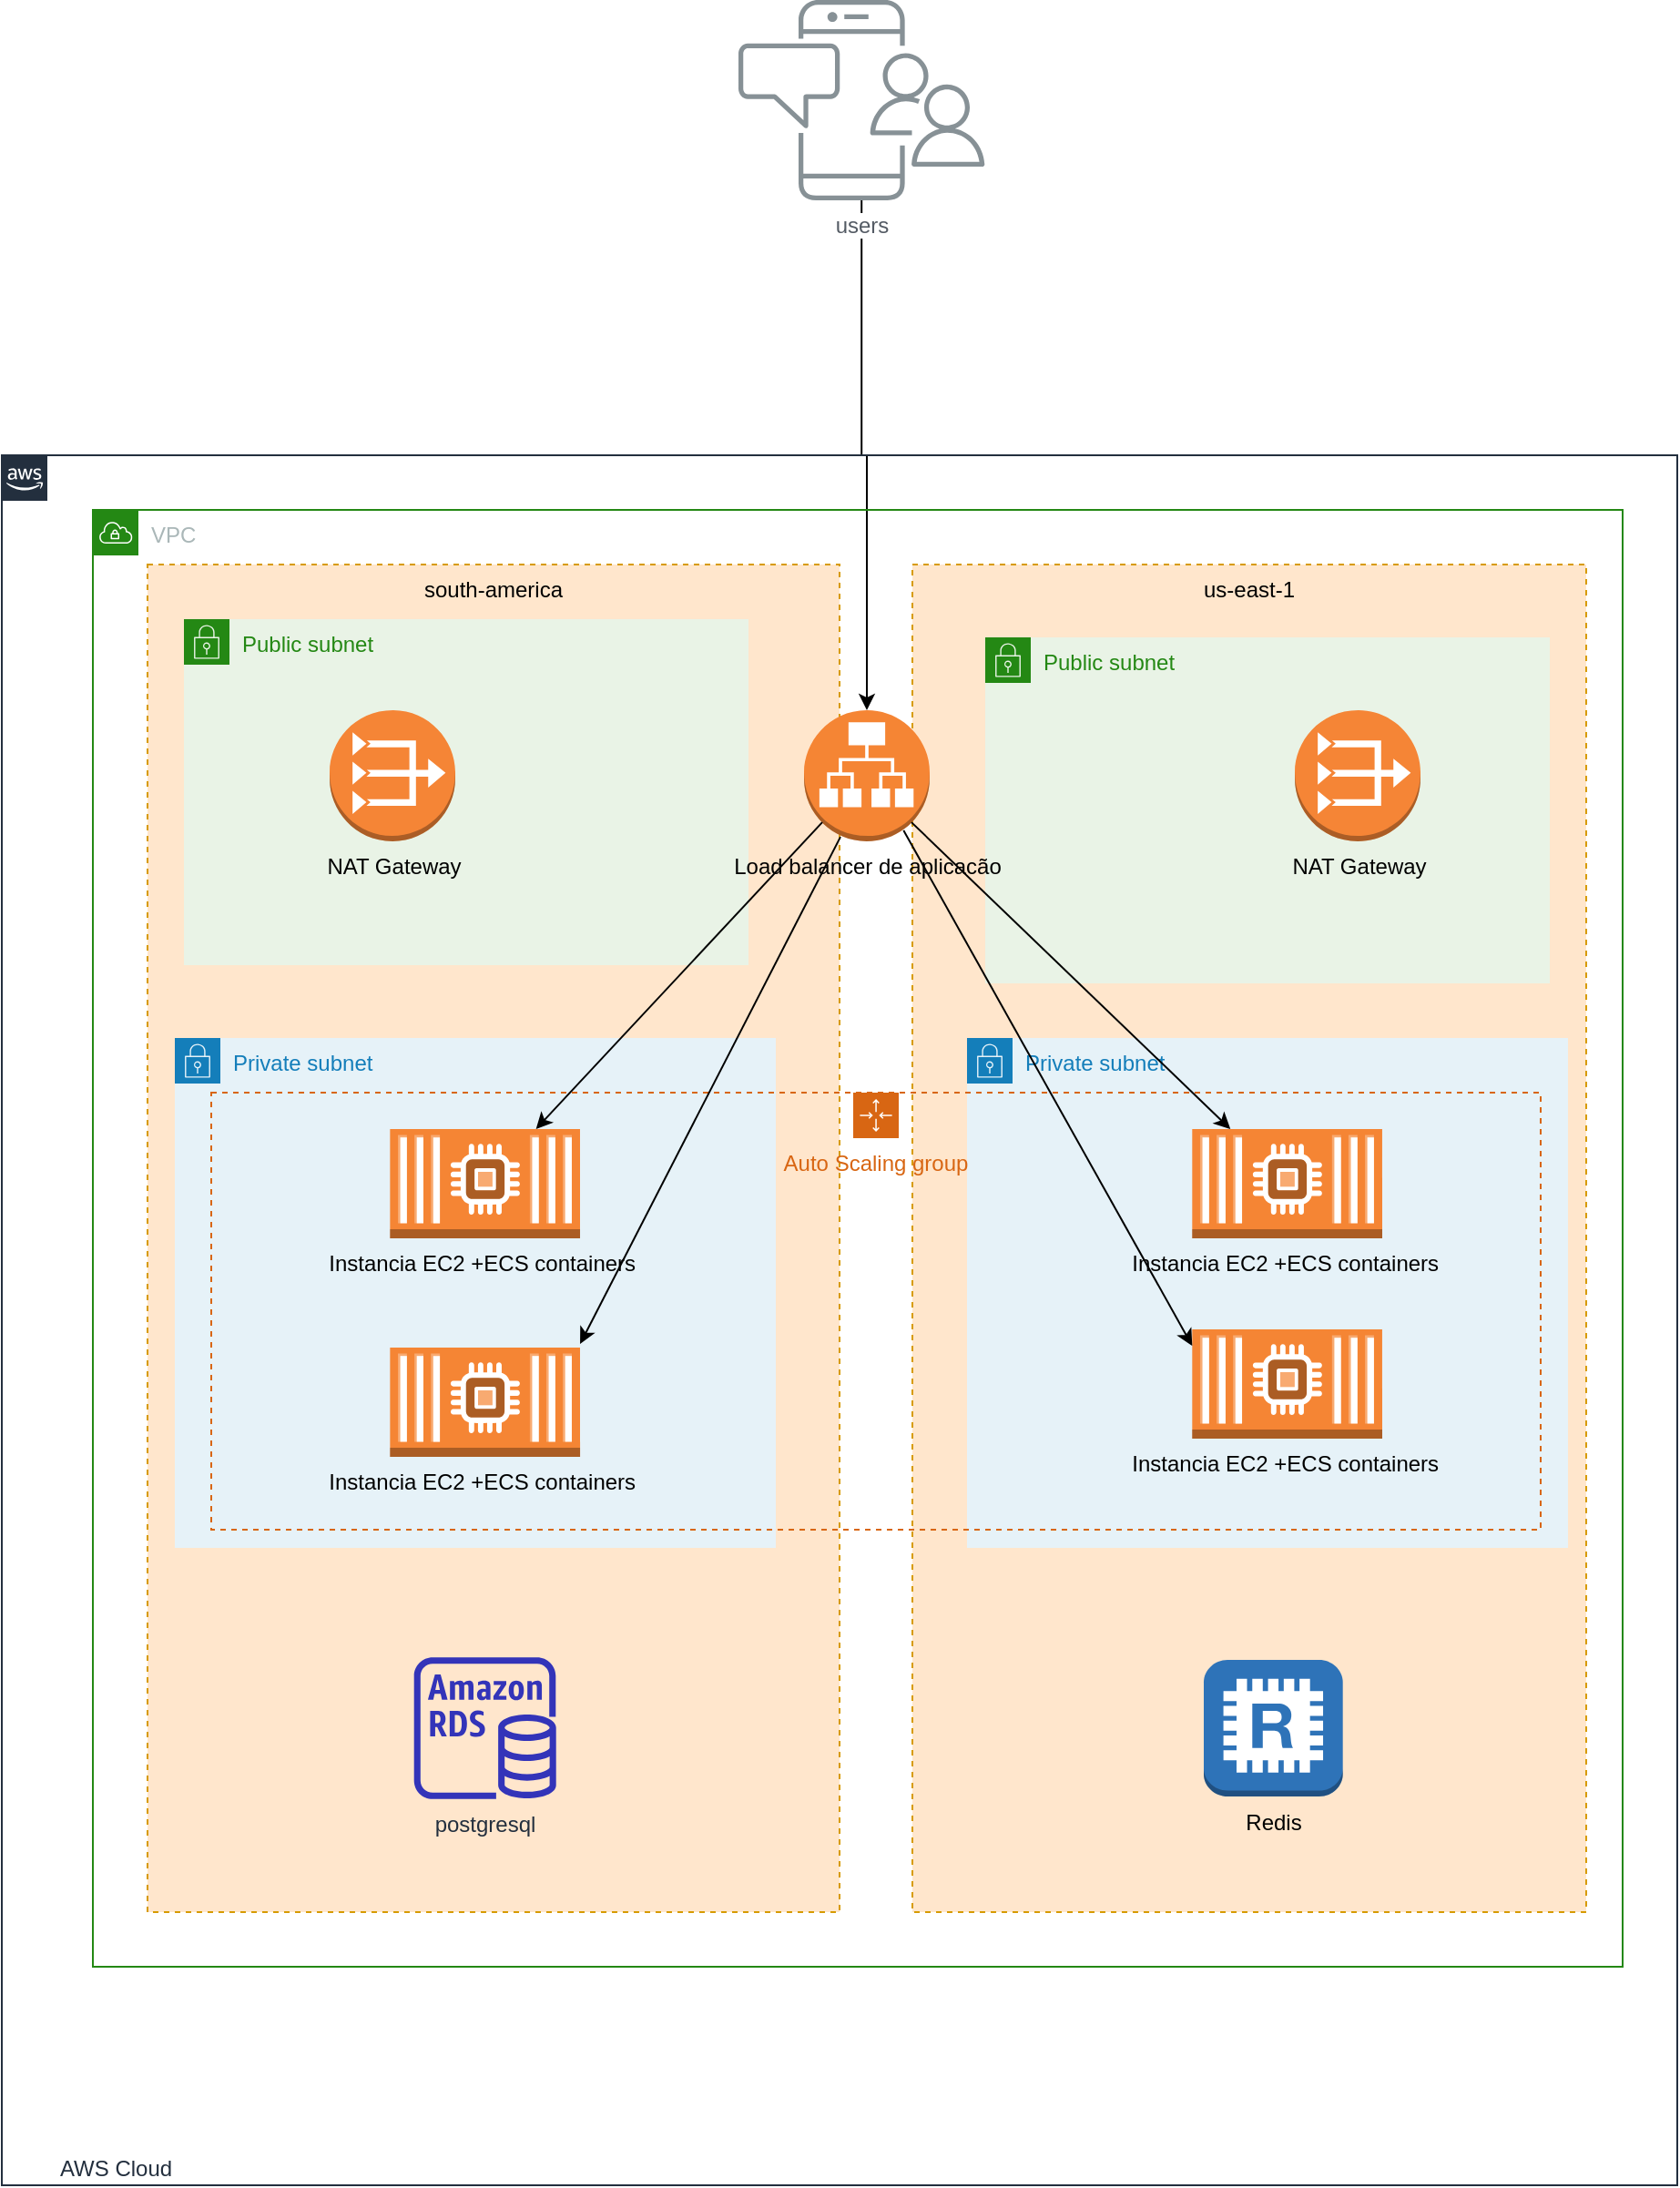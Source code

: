 <mxfile version="13.10.6" type="github">
  <diagram id="Ht1M8jgEwFfnCIfOTk4-" name="Page-1">
    <mxGraphModel dx="1298" dy="1558" grid="1" gridSize="10" guides="1" tooltips="1" connect="1" arrows="1" fold="1" page="1" pageScale="1" pageWidth="1169" pageHeight="827" math="0" shadow="0">
      <root>
        <mxCell id="0" />
        <mxCell id="1" parent="0" />
        <mxCell id="rVjI7PSnOTt7XITTKmxG-42" style="edgeStyle=orthogonalEdgeStyle;rounded=0;orthogonalLoop=1;jettySize=auto;html=1;" edge="1" parent="1" source="UEzPUAAOIrF-is8g5C7q-110" target="rVjI7PSnOTt7XITTKmxG-31">
          <mxGeometry relative="1" as="geometry" />
        </mxCell>
        <mxCell id="UEzPUAAOIrF-is8g5C7q-110" value="users" style="outlineConnect=0;gradientColor=none;fontColor=#545B64;strokeColor=none;fillColor=#879196;dashed=0;verticalLabelPosition=bottom;verticalAlign=top;align=center;html=1;fontSize=12;fontStyle=0;aspect=fixed;shape=mxgraph.aws4.illustration_notification;pointerEvents=1;labelBackgroundColor=#ffffff;" parent="1" vertex="1">
          <mxGeometry x="604.2" y="-790" width="135.8" height="110" as="geometry" />
        </mxCell>
        <mxCell id="rVjI7PSnOTt7XITTKmxG-7" value="AWS Cloud" style="points=[[0,0],[0.25,0],[0.5,0],[0.75,0],[1,0],[1,0.25],[1,0.5],[1,0.75],[1,1],[0.75,1],[0.5,1],[0.25,1],[0,1],[0,0.75],[0,0.5],[0,0.25]];outlineConnect=0;gradientColor=none;html=1;whiteSpace=wrap;fontSize=12;fontStyle=0;shape=mxgraph.aws4.group;grIcon=mxgraph.aws4.group_aws_cloud_alt;strokeColor=#232F3E;verticalAlign=bottom;align=left;spacingLeft=30;fontColor=#232F3E;dashed=0;fillColor=none;horizontal=1;" vertex="1" parent="1">
          <mxGeometry x="200" y="-540" width="920" height="950" as="geometry" />
        </mxCell>
        <mxCell id="rVjI7PSnOTt7XITTKmxG-12" value="VPC" style="points=[[0,0],[0.25,0],[0.5,0],[0.75,0],[1,0],[1,0.25],[1,0.5],[1,0.75],[1,1],[0.75,1],[0.5,1],[0.25,1],[0,1],[0,0.75],[0,0.5],[0,0.25]];outlineConnect=0;gradientColor=none;html=1;whiteSpace=wrap;fontSize=12;fontStyle=0;shape=mxgraph.aws4.group;grIcon=mxgraph.aws4.group_vpc;strokeColor=#248814;fillColor=none;verticalAlign=top;align=left;spacingLeft=30;fontColor=#AAB7B8;dashed=0;sketch=0;" vertex="1" parent="1">
          <mxGeometry x="250" y="-510" width="840" height="800" as="geometry" />
        </mxCell>
        <mxCell id="rVjI7PSnOTt7XITTKmxG-13" value="south-america" style="dashed=1;verticalAlign=top;fontStyle=0;sketch=0;fillColor=#ffe6cc;strokeColor=#d79b00;" vertex="1" parent="1">
          <mxGeometry x="280" y="-480" width="380" height="740" as="geometry" />
        </mxCell>
        <mxCell id="rVjI7PSnOTt7XITTKmxG-14" value="us-east-1" style="fillColor=#ffe6cc;strokeColor=#d79b00;dashed=1;verticalAlign=top;fontStyle=0;sketch=0;" vertex="1" parent="1">
          <mxGeometry x="700" y="-480" width="370" height="740" as="geometry" />
        </mxCell>
        <mxCell id="rVjI7PSnOTt7XITTKmxG-17" value="Private subnet" style="points=[[0,0],[0.25,0],[0.5,0],[0.75,0],[1,0],[1,0.25],[1,0.5],[1,0.75],[1,1],[0.75,1],[0.5,1],[0.25,1],[0,1],[0,0.75],[0,0.5],[0,0.25]];outlineConnect=0;gradientColor=none;html=1;whiteSpace=wrap;fontSize=12;fontStyle=0;shape=mxgraph.aws4.group;grIcon=mxgraph.aws4.group_security_group;grStroke=0;strokeColor=#147EBA;fillColor=#E6F2F8;verticalAlign=top;align=left;spacingLeft=30;fontColor=#147EBA;dashed=0;sketch=0;" vertex="1" parent="1">
          <mxGeometry x="295" y="-220" width="330" height="280" as="geometry" />
        </mxCell>
        <mxCell id="rVjI7PSnOTt7XITTKmxG-18" value="Private subnet" style="points=[[0,0],[0.25,0],[0.5,0],[0.75,0],[1,0],[1,0.25],[1,0.5],[1,0.75],[1,1],[0.75,1],[0.5,1],[0.25,1],[0,1],[0,0.75],[0,0.5],[0,0.25]];outlineConnect=0;gradientColor=none;html=1;whiteSpace=wrap;fontSize=12;fontStyle=0;shape=mxgraph.aws4.group;grIcon=mxgraph.aws4.group_security_group;grStroke=0;strokeColor=#147EBA;fillColor=#E6F2F8;verticalAlign=top;align=left;spacingLeft=30;fontColor=#147EBA;dashed=0;sketch=0;" vertex="1" parent="1">
          <mxGeometry x="730" y="-220" width="330" height="280" as="geometry" />
        </mxCell>
        <mxCell id="rVjI7PSnOTt7XITTKmxG-19" value="Public subnet" style="points=[[0,0],[0.25,0],[0.5,0],[0.75,0],[1,0],[1,0.25],[1,0.5],[1,0.75],[1,1],[0.75,1],[0.5,1],[0.25,1],[0,1],[0,0.75],[0,0.5],[0,0.25]];outlineConnect=0;gradientColor=none;html=1;whiteSpace=wrap;fontSize=12;fontStyle=0;shape=mxgraph.aws4.group;grIcon=mxgraph.aws4.group_security_group;grStroke=0;strokeColor=#248814;fillColor=#E9F3E6;verticalAlign=top;align=left;spacingLeft=30;fontColor=#248814;dashed=0;sketch=0;" vertex="1" parent="1">
          <mxGeometry x="300" y="-450" width="310" height="190" as="geometry" />
        </mxCell>
        <mxCell id="rVjI7PSnOTt7XITTKmxG-20" value="Public subnet" style="points=[[0,0],[0.25,0],[0.5,0],[0.75,0],[1,0],[1,0.25],[1,0.5],[1,0.75],[1,1],[0.75,1],[0.5,1],[0.25,1],[0,1],[0,0.75],[0,0.5],[0,0.25]];outlineConnect=0;gradientColor=none;html=1;whiteSpace=wrap;fontSize=12;fontStyle=0;shape=mxgraph.aws4.group;grIcon=mxgraph.aws4.group_security_group;grStroke=0;strokeColor=#248814;fillColor=#E9F3E6;verticalAlign=top;align=left;spacingLeft=30;fontColor=#248814;dashed=0;sketch=0;" vertex="1" parent="1">
          <mxGeometry x="740" y="-440" width="310" height="190" as="geometry" />
        </mxCell>
        <mxCell id="rVjI7PSnOTt7XITTKmxG-21" value="Auto Scaling group" style="points=[[0,0],[0.25,0],[0.5,0],[0.75,0],[1,0],[1,0.25],[1,0.5],[1,0.75],[1,1],[0.75,1],[0.5,1],[0.25,1],[0,1],[0,0.75],[0,0.5],[0,0.25]];outlineConnect=0;gradientColor=none;html=1;whiteSpace=wrap;fontSize=12;fontStyle=0;shape=mxgraph.aws4.groupCenter;grIcon=mxgraph.aws4.group_auto_scaling_group;grStroke=1;strokeColor=#D86613;fillColor=none;verticalAlign=top;align=center;fontColor=#D86613;dashed=1;spacingTop=25;sketch=0;" vertex="1" parent="1">
          <mxGeometry x="315" y="-190" width="730" height="240" as="geometry" />
        </mxCell>
        <mxCell id="rVjI7PSnOTt7XITTKmxG-22" value="Instancia EC2 +ECS containers&amp;nbsp;" style="outlineConnect=0;dashed=0;verticalLabelPosition=bottom;verticalAlign=top;align=center;html=1;shape=mxgraph.aws3.ec2_compute_container_2;fillColor=#F58534;gradientColor=none;sketch=0;strokeColor=#000099;" vertex="1" parent="1">
          <mxGeometry x="413.17" y="-170" width="104.35" height="60" as="geometry" />
        </mxCell>
        <mxCell id="rVjI7PSnOTt7XITTKmxG-24" value="Instancia EC2 +ECS containers&amp;nbsp;" style="outlineConnect=0;dashed=0;verticalLabelPosition=bottom;verticalAlign=top;align=center;html=1;shape=mxgraph.aws3.ec2_compute_container_2;fillColor=#F58534;gradientColor=none;sketch=0;strokeColor=#000099;" vertex="1" parent="1">
          <mxGeometry x="853.65" y="-170" width="104.35" height="60" as="geometry" />
        </mxCell>
        <mxCell id="rVjI7PSnOTt7XITTKmxG-27" value="postgresql" style="outlineConnect=0;fontColor=#232F3E;fillColor=#3334B9;strokeColor=none;dashed=0;verticalLabelPosition=bottom;verticalAlign=top;align=center;html=1;fontSize=12;fontStyle=0;aspect=fixed;pointerEvents=1;shape=mxgraph.aws4.rds_instance;sketch=0;" vertex="1" parent="1">
          <mxGeometry x="426.35" y="120" width="78" height="78" as="geometry" />
        </mxCell>
        <mxCell id="rVjI7PSnOTt7XITTKmxG-28" value="Instancia EC2 +ECS containers&amp;nbsp;" style="outlineConnect=0;dashed=0;verticalLabelPosition=bottom;verticalAlign=top;align=center;html=1;shape=mxgraph.aws3.ec2_compute_container_2;fillColor=#F58534;gradientColor=none;sketch=0;strokeColor=#000099;" vertex="1" parent="1">
          <mxGeometry x="413.17" y="-50" width="104.35" height="60" as="geometry" />
        </mxCell>
        <mxCell id="rVjI7PSnOTt7XITTKmxG-29" value="Instancia EC2 +ECS containers&amp;nbsp;" style="outlineConnect=0;dashed=0;verticalLabelPosition=bottom;verticalAlign=top;align=center;html=1;shape=mxgraph.aws3.ec2_compute_container_2;fillColor=#F58534;gradientColor=none;sketch=0;strokeColor=#000099;" vertex="1" parent="1">
          <mxGeometry x="853.65" y="-60" width="104.35" height="60" as="geometry" />
        </mxCell>
        <mxCell id="rVjI7PSnOTt7XITTKmxG-31" value="Load balancer de aplicacão" style="outlineConnect=0;dashed=0;verticalLabelPosition=bottom;verticalAlign=top;align=center;html=1;shape=mxgraph.aws3.application_load_balancer;fillColor=#F58534;gradientColor=none;sketch=0;strokeColor=#000099;" vertex="1" parent="1">
          <mxGeometry x="640.5" y="-400" width="69" height="72" as="geometry" />
        </mxCell>
        <mxCell id="rVjI7PSnOTt7XITTKmxG-36" value="" style="endArrow=classic;html=1;exitX=0.145;exitY=0.855;exitDx=0;exitDy=0;exitPerimeter=0;" edge="1" parent="1" source="rVjI7PSnOTt7XITTKmxG-31" target="rVjI7PSnOTt7XITTKmxG-22">
          <mxGeometry width="50" height="50" relative="1" as="geometry">
            <mxPoint x="610" y="-190" as="sourcePoint" />
            <mxPoint x="660" y="-240" as="targetPoint" />
          </mxGeometry>
        </mxCell>
        <mxCell id="rVjI7PSnOTt7XITTKmxG-37" value="" style="endArrow=classic;html=1;exitX=0.145;exitY=0.855;exitDx=0;exitDy=0;exitPerimeter=0;entryX=1;entryY=0;entryDx=0;entryDy=0;entryPerimeter=0;" edge="1" parent="1">
          <mxGeometry width="50" height="50" relative="1" as="geometry">
            <mxPoint x="660.505" y="-330.44" as="sourcePoint" />
            <mxPoint x="517.52" y="-52" as="targetPoint" />
          </mxGeometry>
        </mxCell>
        <mxCell id="rVjI7PSnOTt7XITTKmxG-38" value="" style="endArrow=classic;html=1;exitX=0.855;exitY=0.855;exitDx=0;exitDy=0;exitPerimeter=0;" edge="1" parent="1" source="rVjI7PSnOTt7XITTKmxG-31" target="rVjI7PSnOTt7XITTKmxG-24">
          <mxGeometry width="50" height="50" relative="1" as="geometry">
            <mxPoint x="670.505" y="-318.44" as="sourcePoint" />
            <mxPoint x="527.52" y="-40" as="targetPoint" />
          </mxGeometry>
        </mxCell>
        <mxCell id="rVjI7PSnOTt7XITTKmxG-39" value="" style="endArrow=classic;html=1;entryX=0;entryY=0.25;entryDx=0;entryDy=0;entryPerimeter=0;" edge="1" parent="1">
          <mxGeometry width="50" height="50" relative="1" as="geometry">
            <mxPoint x="695.161" y="-334" as="sourcePoint" />
            <mxPoint x="853.65" y="-51" as="targetPoint" />
          </mxGeometry>
        </mxCell>
        <mxCell id="rVjI7PSnOTt7XITTKmxG-40" value="NAT Gateway" style="outlineConnect=0;dashed=0;verticalLabelPosition=bottom;verticalAlign=top;align=center;html=1;shape=mxgraph.aws3.vpc_nat_gateway;fillColor=#F58536;gradientColor=none;sketch=0;strokeColor=#000099;" vertex="1" parent="1">
          <mxGeometry x="380" y="-400" width="69" height="72" as="geometry" />
        </mxCell>
        <mxCell id="rVjI7PSnOTt7XITTKmxG-41" value="NAT Gateway" style="outlineConnect=0;dashed=0;verticalLabelPosition=bottom;verticalAlign=top;align=center;html=1;shape=mxgraph.aws3.vpc_nat_gateway;fillColor=#F58536;gradientColor=none;sketch=0;strokeColor=#000099;" vertex="1" parent="1">
          <mxGeometry x="910" y="-400" width="69" height="72" as="geometry" />
        </mxCell>
        <mxCell id="rVjI7PSnOTt7XITTKmxG-43" value="Redis" style="outlineConnect=0;dashed=0;verticalLabelPosition=bottom;verticalAlign=top;align=center;html=1;shape=mxgraph.aws3.redis;fillColor=#2E73B8;gradientColor=none;sketch=0;strokeColor=#000099;" vertex="1" parent="1">
          <mxGeometry x="860" y="121.5" width="76.35" height="75" as="geometry" />
        </mxCell>
      </root>
    </mxGraphModel>
  </diagram>
</mxfile>
